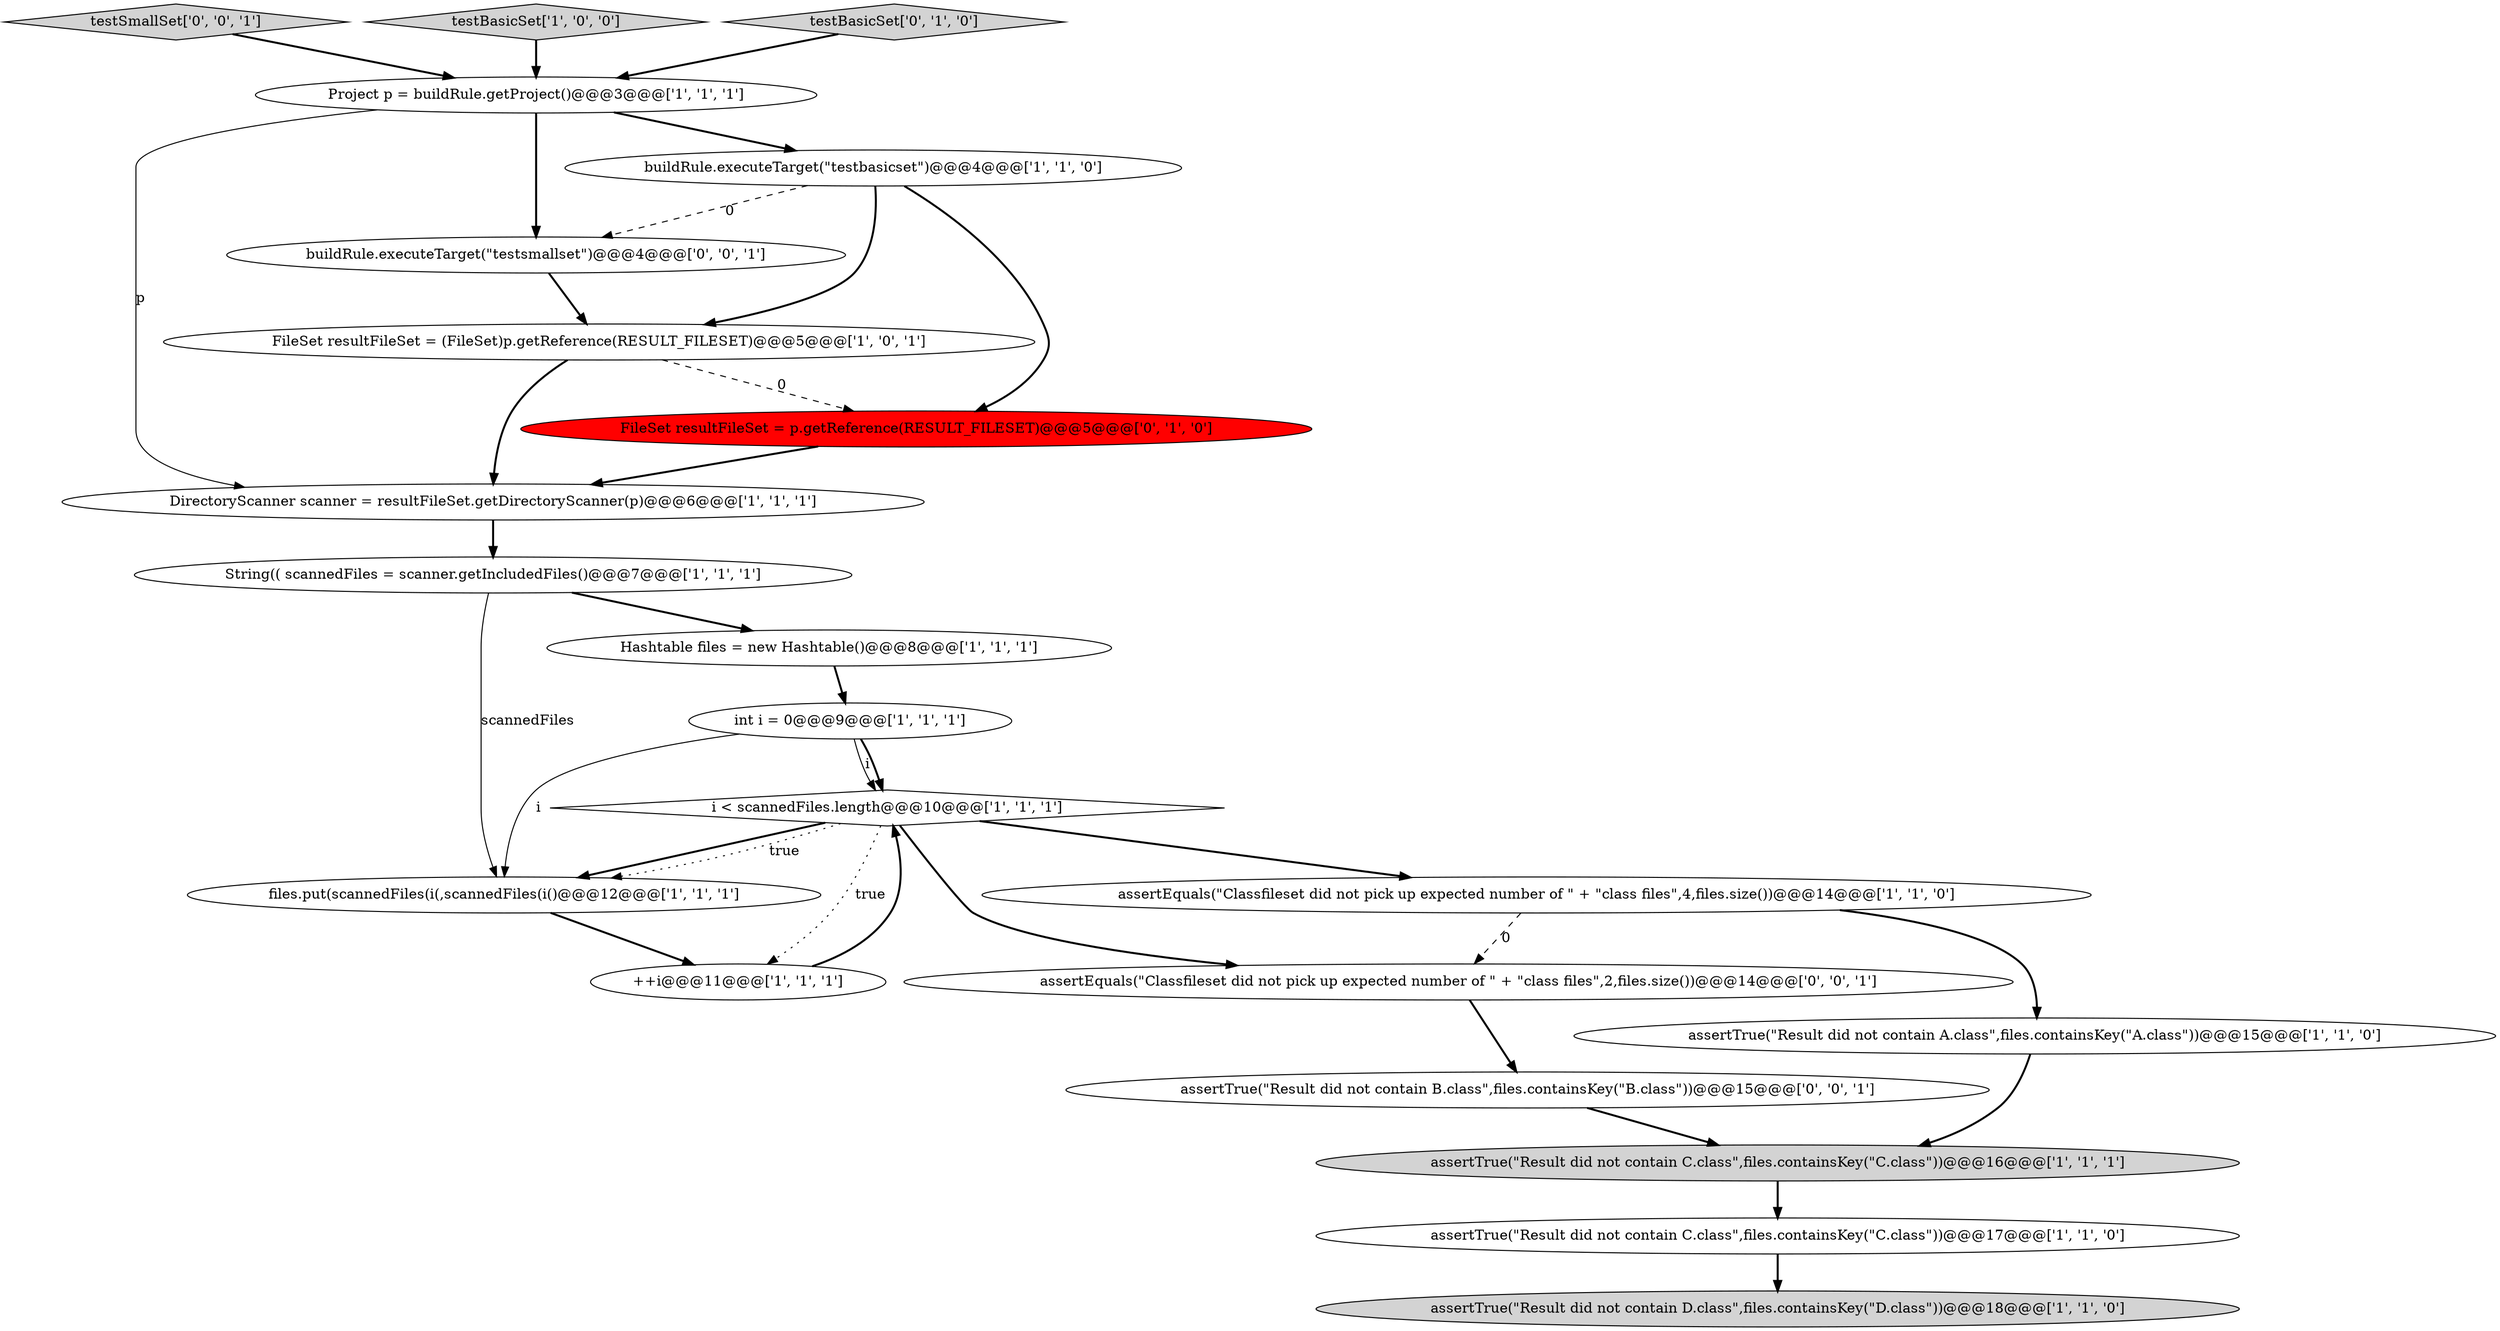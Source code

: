 digraph {
15 [style = filled, label = "assertTrue(\"Result did not contain D.class\",files.containsKey(\"D.class\"))@@@18@@@['1', '1', '0']", fillcolor = lightgray, shape = ellipse image = "AAA0AAABBB1BBB"];
19 [style = filled, label = "assertEquals(\"Classfileset did not pick up expected number of \" + \"class files\",2,files.size())@@@14@@@['0', '0', '1']", fillcolor = white, shape = ellipse image = "AAA0AAABBB3BBB"];
12 [style = filled, label = "DirectoryScanner scanner = resultFileSet.getDirectoryScanner(p)@@@6@@@['1', '1', '1']", fillcolor = white, shape = ellipse image = "AAA0AAABBB1BBB"];
2 [style = filled, label = "assertTrue(\"Result did not contain C.class\",files.containsKey(\"C.class\"))@@@16@@@['1', '1', '1']", fillcolor = lightgray, shape = ellipse image = "AAA0AAABBB1BBB"];
4 [style = filled, label = "files.put(scannedFiles(i(,scannedFiles(i()@@@12@@@['1', '1', '1']", fillcolor = white, shape = ellipse image = "AAA0AAABBB1BBB"];
7 [style = filled, label = "int i = 0@@@9@@@['1', '1', '1']", fillcolor = white, shape = ellipse image = "AAA0AAABBB1BBB"];
21 [style = filled, label = "assertTrue(\"Result did not contain B.class\",files.containsKey(\"B.class\"))@@@15@@@['0', '0', '1']", fillcolor = white, shape = ellipse image = "AAA0AAABBB3BBB"];
20 [style = filled, label = "testSmallSet['0', '0', '1']", fillcolor = lightgray, shape = diamond image = "AAA0AAABBB3BBB"];
11 [style = filled, label = "testBasicSet['1', '0', '0']", fillcolor = lightgray, shape = diamond image = "AAA0AAABBB1BBB"];
10 [style = filled, label = "assertTrue(\"Result did not contain C.class\",files.containsKey(\"C.class\"))@@@17@@@['1', '1', '0']", fillcolor = white, shape = ellipse image = "AAA0AAABBB1BBB"];
1 [style = filled, label = "FileSet resultFileSet = (FileSet)p.getReference(RESULT_FILESET)@@@5@@@['1', '0', '1']", fillcolor = white, shape = ellipse image = "AAA0AAABBB1BBB"];
17 [style = filled, label = "testBasicSet['0', '1', '0']", fillcolor = lightgray, shape = diamond image = "AAA0AAABBB2BBB"];
6 [style = filled, label = "Project p = buildRule.getProject()@@@3@@@['1', '1', '1']", fillcolor = white, shape = ellipse image = "AAA0AAABBB1BBB"];
3 [style = filled, label = "String(( scannedFiles = scanner.getIncludedFiles()@@@7@@@['1', '1', '1']", fillcolor = white, shape = ellipse image = "AAA0AAABBB1BBB"];
13 [style = filled, label = "++i@@@11@@@['1', '1', '1']", fillcolor = white, shape = ellipse image = "AAA0AAABBB1BBB"];
18 [style = filled, label = "buildRule.executeTarget(\"testsmallset\")@@@4@@@['0', '0', '1']", fillcolor = white, shape = ellipse image = "AAA0AAABBB3BBB"];
0 [style = filled, label = "Hashtable files = new Hashtable()@@@8@@@['1', '1', '1']", fillcolor = white, shape = ellipse image = "AAA0AAABBB1BBB"];
14 [style = filled, label = "assertEquals(\"Classfileset did not pick up expected number of \" + \"class files\",4,files.size())@@@14@@@['1', '1', '0']", fillcolor = white, shape = ellipse image = "AAA0AAABBB1BBB"];
16 [style = filled, label = "FileSet resultFileSet = p.getReference(RESULT_FILESET)@@@5@@@['0', '1', '0']", fillcolor = red, shape = ellipse image = "AAA1AAABBB2BBB"];
8 [style = filled, label = "buildRule.executeTarget(\"testbasicset\")@@@4@@@['1', '1', '0']", fillcolor = white, shape = ellipse image = "AAA0AAABBB1BBB"];
9 [style = filled, label = "i < scannedFiles.length@@@10@@@['1', '1', '1']", fillcolor = white, shape = diamond image = "AAA0AAABBB1BBB"];
5 [style = filled, label = "assertTrue(\"Result did not contain A.class\",files.containsKey(\"A.class\"))@@@15@@@['1', '1', '0']", fillcolor = white, shape = ellipse image = "AAA0AAABBB1BBB"];
8->16 [style = bold, label=""];
10->15 [style = bold, label=""];
17->6 [style = bold, label=""];
6->18 [style = bold, label=""];
9->4 [style = bold, label=""];
11->6 [style = bold, label=""];
4->13 [style = bold, label=""];
20->6 [style = bold, label=""];
2->10 [style = bold, label=""];
7->4 [style = solid, label="i"];
3->0 [style = bold, label=""];
7->9 [style = solid, label="i"];
21->2 [style = bold, label=""];
0->7 [style = bold, label=""];
7->9 [style = bold, label=""];
8->1 [style = bold, label=""];
5->2 [style = bold, label=""];
18->1 [style = bold, label=""];
6->12 [style = solid, label="p"];
1->16 [style = dashed, label="0"];
9->13 [style = dotted, label="true"];
6->8 [style = bold, label=""];
3->4 [style = solid, label="scannedFiles"];
9->14 [style = bold, label=""];
1->12 [style = bold, label=""];
9->19 [style = bold, label=""];
9->4 [style = dotted, label="true"];
8->18 [style = dashed, label="0"];
14->19 [style = dashed, label="0"];
12->3 [style = bold, label=""];
13->9 [style = bold, label=""];
16->12 [style = bold, label=""];
14->5 [style = bold, label=""];
19->21 [style = bold, label=""];
}
